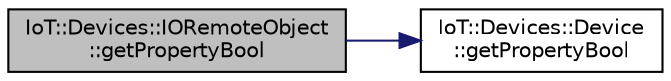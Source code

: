 digraph "IoT::Devices::IORemoteObject::getPropertyBool"
{
 // LATEX_PDF_SIZE
  edge [fontname="Helvetica",fontsize="10",labelfontname="Helvetica",labelfontsize="10"];
  node [fontname="Helvetica",fontsize="10",shape=record];
  rankdir="LR";
  Node1 [label="IoT::Devices::IORemoteObject\l::getPropertyBool",height=0.2,width=0.4,color="black", fillcolor="grey75", style="filled", fontcolor="black",tooltip=" "];
  Node1 -> Node2 [color="midnightblue",fontsize="10",style="solid",fontname="Helvetica"];
  Node2 [label="IoT::Devices::Device\l::getPropertyBool",height=0.2,width=0.4,color="black", fillcolor="white", style="filled",URL="$classIoT_1_1Devices_1_1Device.html#af24e928631995ea87cd417b1368ed0f0",tooltip=" "];
}
